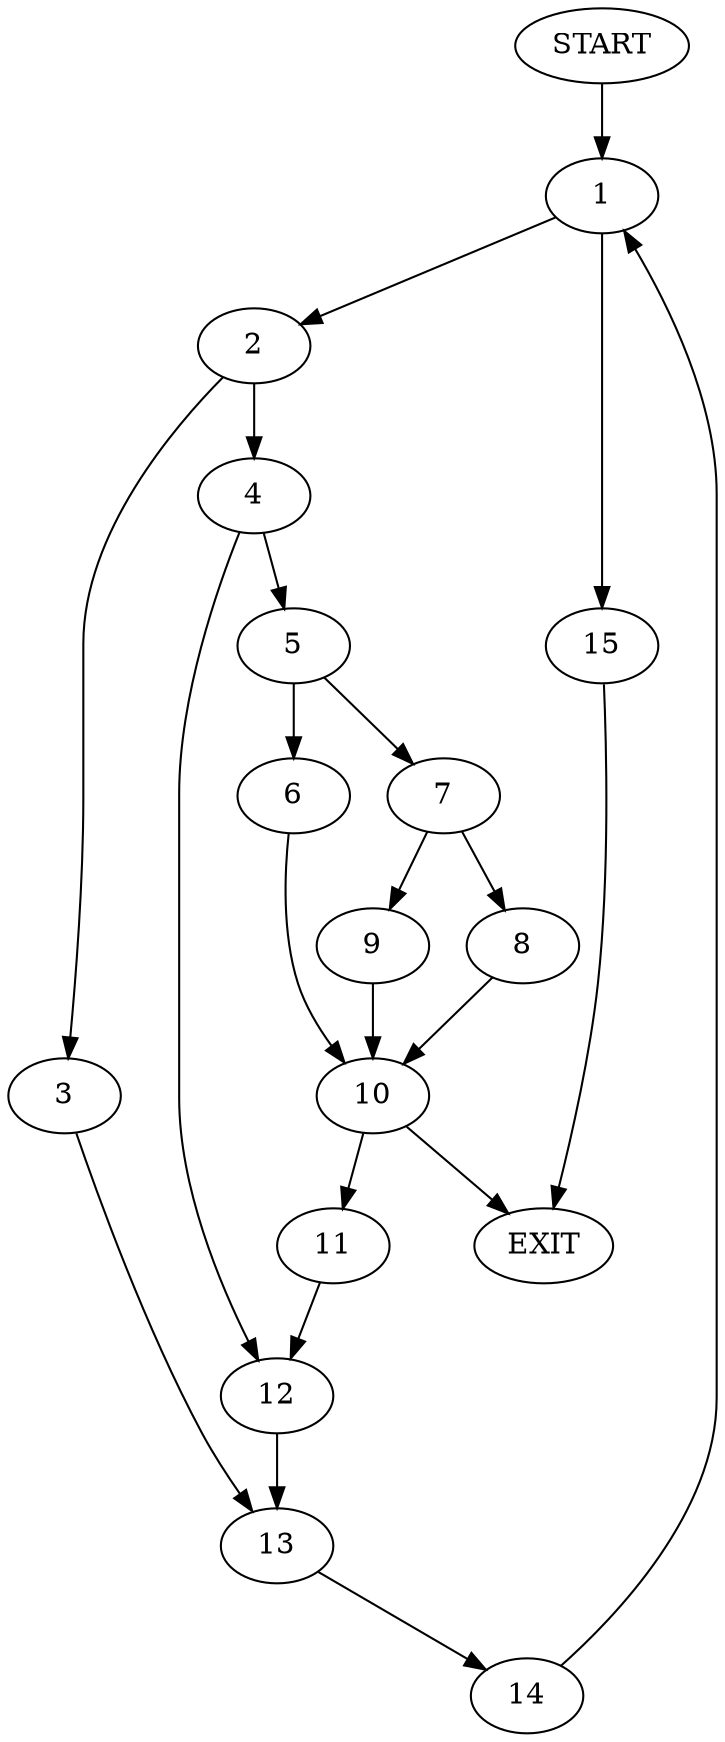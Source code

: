 digraph { 
0 [label="START"];
1;
2;
3;
4;
5;
6;
7;
8;
9;
10;
11;
12;
13;
14;
15;
16[label="EXIT"];
0 -> 1;
1 -> 2;
1 -> 15;
2 -> 3;
2 -> 4;
3 -> 13;
4 -> 5;
4 -> 12;
5 -> 6;
5 -> 7;
6 -> 10;
7 -> 8;
7 -> 9;
8 -> 10;
9 -> 10;
10 -> 16;
10 -> 11;
11 -> 12;
12 -> 13;
13 -> 14;
14 -> 1;
15 -> 16;
}